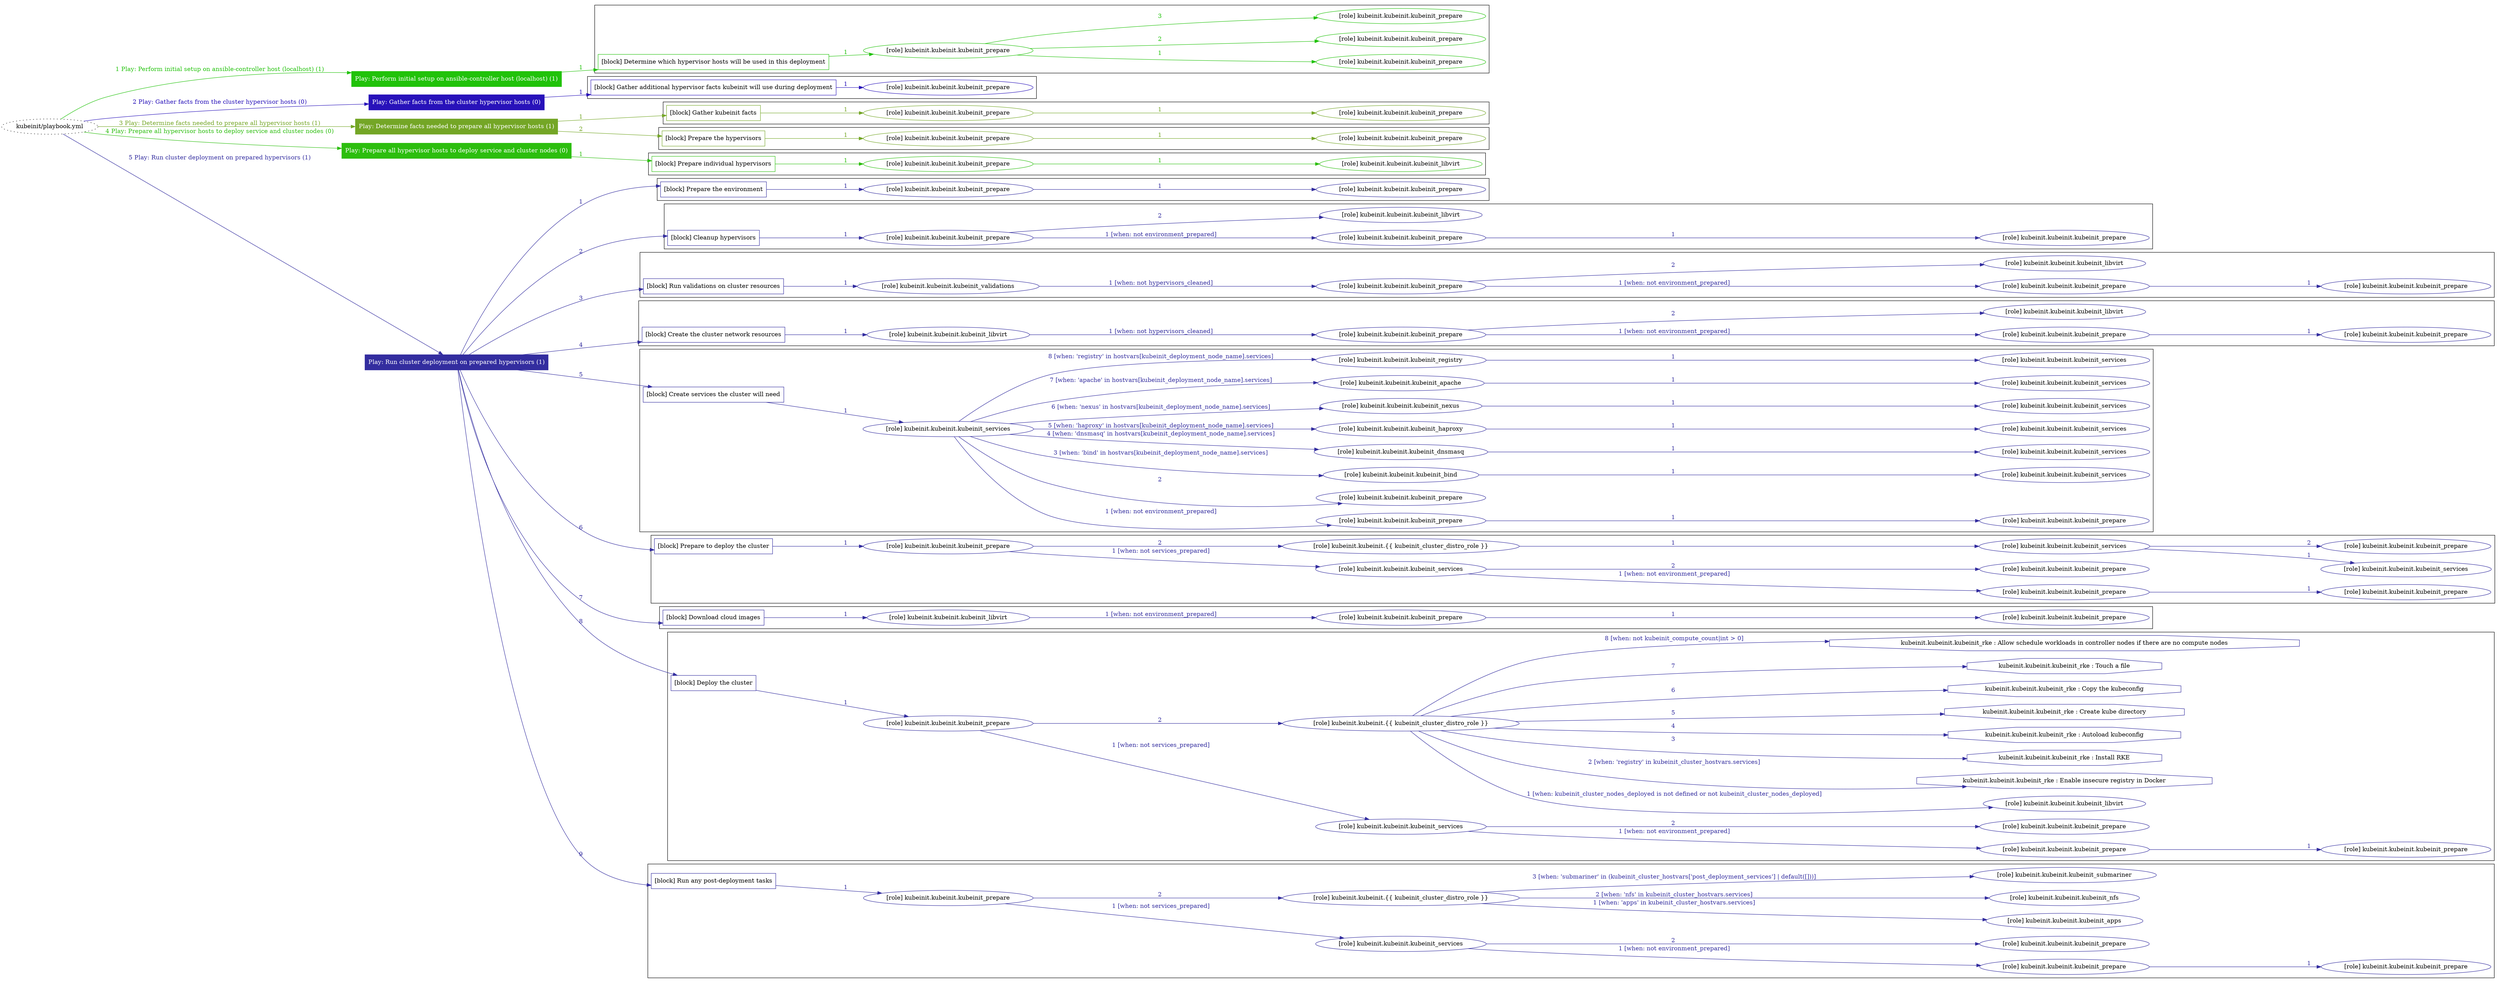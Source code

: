 digraph {
	graph [concentrate=true ordering=in rankdir=LR ratio=fill]
	edge [esep=5 sep=10]
	"kubeinit/playbook.yml" [URL="/home/runner/work/kubeinit/kubeinit/kubeinit/playbook.yml" id=playbook_d73a0e13 style=dotted]
	"kubeinit/playbook.yml" -> play_7dd629c2 [label="1 Play: Perform initial setup on ansible-controller host (localhost) (1)" color="#21c20a" fontcolor="#21c20a" id=edge_playbook_d73a0e13_play_7dd629c2 labeltooltip="1 Play: Perform initial setup on ansible-controller host (localhost) (1)" tooltip="1 Play: Perform initial setup on ansible-controller host (localhost) (1)"]
	subgraph "Play: Perform initial setup on ansible-controller host (localhost) (1)" {
		play_7dd629c2 [label="Play: Perform initial setup on ansible-controller host (localhost) (1)" URL="/home/runner/work/kubeinit/kubeinit/kubeinit/playbook.yml" color="#21c20a" fontcolor="#ffffff" id=play_7dd629c2 shape=box style=filled tooltip=localhost]
		play_7dd629c2 -> block_ee31a43f [label=1 color="#21c20a" fontcolor="#21c20a" id=edge_1_play_7dd629c2_block_ee31a43f labeltooltip=1 tooltip=1]
		subgraph cluster_block_ee31a43f {
			block_ee31a43f [label="[block] Determine which hypervisor hosts will be used in this deployment" URL="/home/runner/work/kubeinit/kubeinit/kubeinit/playbook.yml" color="#21c20a" id=block_ee31a43f labeltooltip="Determine which hypervisor hosts will be used in this deployment" shape=box tooltip="Determine which hypervisor hosts will be used in this deployment"]
			block_ee31a43f -> role_9ef55f1d [label="1 " color="#21c20a" fontcolor="#21c20a" id=edge_1_block_ee31a43f_role_9ef55f1d labeltooltip="1 " tooltip="1 "]
			subgraph "kubeinit.kubeinit.kubeinit_prepare" {
				role_9ef55f1d [label="[role] kubeinit.kubeinit.kubeinit_prepare" URL="/home/runner/work/kubeinit/kubeinit/kubeinit/playbook.yml" color="#21c20a" id=role_9ef55f1d tooltip="kubeinit.kubeinit.kubeinit_prepare"]
				role_9ef55f1d -> role_35e3a073 [label="1 " color="#21c20a" fontcolor="#21c20a" id=edge_1_role_9ef55f1d_role_35e3a073 labeltooltip="1 " tooltip="1 "]
				subgraph "kubeinit.kubeinit.kubeinit_prepare" {
					role_35e3a073 [label="[role] kubeinit.kubeinit.kubeinit_prepare" URL="/home/runner/.ansible/collections/ansible_collections/kubeinit/kubeinit/roles/kubeinit_prepare/tasks/build_hypervisors_group.yml" color="#21c20a" id=role_35e3a073 tooltip="kubeinit.kubeinit.kubeinit_prepare"]
				}
				role_9ef55f1d -> role_ed3195a9 [label="2 " color="#21c20a" fontcolor="#21c20a" id=edge_2_role_9ef55f1d_role_ed3195a9 labeltooltip="2 " tooltip="2 "]
				subgraph "kubeinit.kubeinit.kubeinit_prepare" {
					role_ed3195a9 [label="[role] kubeinit.kubeinit.kubeinit_prepare" URL="/home/runner/.ansible/collections/ansible_collections/kubeinit/kubeinit/roles/kubeinit_prepare/tasks/build_hypervisors_group.yml" color="#21c20a" id=role_ed3195a9 tooltip="kubeinit.kubeinit.kubeinit_prepare"]
				}
				role_9ef55f1d -> role_156cfca9 [label="3 " color="#21c20a" fontcolor="#21c20a" id=edge_3_role_9ef55f1d_role_156cfca9 labeltooltip="3 " tooltip="3 "]
				subgraph "kubeinit.kubeinit.kubeinit_prepare" {
					role_156cfca9 [label="[role] kubeinit.kubeinit.kubeinit_prepare" URL="/home/runner/.ansible/collections/ansible_collections/kubeinit/kubeinit/roles/kubeinit_prepare/tasks/build_hypervisors_group.yml" color="#21c20a" id=role_156cfca9 tooltip="kubeinit.kubeinit.kubeinit_prepare"]
				}
			}
		}
	}
	"kubeinit/playbook.yml" -> play_a94ed41e [label="2 Play: Gather facts from the cluster hypervisor hosts (0)" color="#2812ba" fontcolor="#2812ba" id=edge_playbook_d73a0e13_play_a94ed41e labeltooltip="2 Play: Gather facts from the cluster hypervisor hosts (0)" tooltip="2 Play: Gather facts from the cluster hypervisor hosts (0)"]
	subgraph "Play: Gather facts from the cluster hypervisor hosts (0)" {
		play_a94ed41e [label="Play: Gather facts from the cluster hypervisor hosts (0)" URL="/home/runner/work/kubeinit/kubeinit/kubeinit/playbook.yml" color="#2812ba" fontcolor="#ffffff" id=play_a94ed41e shape=box style=filled tooltip="Play: Gather facts from the cluster hypervisor hosts (0)"]
		play_a94ed41e -> block_e4f1a10e [label=1 color="#2812ba" fontcolor="#2812ba" id=edge_1_play_a94ed41e_block_e4f1a10e labeltooltip=1 tooltip=1]
		subgraph cluster_block_e4f1a10e {
			block_e4f1a10e [label="[block] Gather additional hypervisor facts kubeinit will use during deployment" URL="/home/runner/work/kubeinit/kubeinit/kubeinit/playbook.yml" color="#2812ba" id=block_e4f1a10e labeltooltip="Gather additional hypervisor facts kubeinit will use during deployment" shape=box tooltip="Gather additional hypervisor facts kubeinit will use during deployment"]
			block_e4f1a10e -> role_5b8d7121 [label="1 " color="#2812ba" fontcolor="#2812ba" id=edge_1_block_e4f1a10e_role_5b8d7121 labeltooltip="1 " tooltip="1 "]
			subgraph "kubeinit.kubeinit.kubeinit_prepare" {
				role_5b8d7121 [label="[role] kubeinit.kubeinit.kubeinit_prepare" URL="/home/runner/work/kubeinit/kubeinit/kubeinit/playbook.yml" color="#2812ba" id=role_5b8d7121 tooltip="kubeinit.kubeinit.kubeinit_prepare"]
			}
		}
	}
	"kubeinit/playbook.yml" -> play_9a31a6ca [label="3 Play: Determine facts needed to prepare all hypervisor hosts (1)" color="#74a626" fontcolor="#74a626" id=edge_playbook_d73a0e13_play_9a31a6ca labeltooltip="3 Play: Determine facts needed to prepare all hypervisor hosts (1)" tooltip="3 Play: Determine facts needed to prepare all hypervisor hosts (1)"]
	subgraph "Play: Determine facts needed to prepare all hypervisor hosts (1)" {
		play_9a31a6ca [label="Play: Determine facts needed to prepare all hypervisor hosts (1)" URL="/home/runner/work/kubeinit/kubeinit/kubeinit/playbook.yml" color="#74a626" fontcolor="#ffffff" id=play_9a31a6ca shape=box style=filled tooltip=localhost]
		play_9a31a6ca -> block_88c3f8aa [label=1 color="#74a626" fontcolor="#74a626" id=edge_1_play_9a31a6ca_block_88c3f8aa labeltooltip=1 tooltip=1]
		subgraph cluster_block_88c3f8aa {
			block_88c3f8aa [label="[block] Gather kubeinit facts" URL="/home/runner/work/kubeinit/kubeinit/kubeinit/playbook.yml" color="#74a626" id=block_88c3f8aa labeltooltip="Gather kubeinit facts" shape=box tooltip="Gather kubeinit facts"]
			block_88c3f8aa -> role_6035f5d9 [label="1 " color="#74a626" fontcolor="#74a626" id=edge_1_block_88c3f8aa_role_6035f5d9 labeltooltip="1 " tooltip="1 "]
			subgraph "kubeinit.kubeinit.kubeinit_prepare" {
				role_6035f5d9 [label="[role] kubeinit.kubeinit.kubeinit_prepare" URL="/home/runner/work/kubeinit/kubeinit/kubeinit/playbook.yml" color="#74a626" id=role_6035f5d9 tooltip="kubeinit.kubeinit.kubeinit_prepare"]
				role_6035f5d9 -> role_b6f4ed17 [label="1 " color="#74a626" fontcolor="#74a626" id=edge_1_role_6035f5d9_role_b6f4ed17 labeltooltip="1 " tooltip="1 "]
				subgraph "kubeinit.kubeinit.kubeinit_prepare" {
					role_b6f4ed17 [label="[role] kubeinit.kubeinit.kubeinit_prepare" URL="/home/runner/.ansible/collections/ansible_collections/kubeinit/kubeinit/roles/kubeinit_prepare/tasks/gather_kubeinit_facts.yml" color="#74a626" id=role_b6f4ed17 tooltip="kubeinit.kubeinit.kubeinit_prepare"]
				}
			}
		}
		play_9a31a6ca -> block_7a6127d7 [label=2 color="#74a626" fontcolor="#74a626" id=edge_2_play_9a31a6ca_block_7a6127d7 labeltooltip=2 tooltip=2]
		subgraph cluster_block_7a6127d7 {
			block_7a6127d7 [label="[block] Prepare the hypervisors" URL="/home/runner/work/kubeinit/kubeinit/kubeinit/playbook.yml" color="#74a626" id=block_7a6127d7 labeltooltip="Prepare the hypervisors" shape=box tooltip="Prepare the hypervisors"]
			block_7a6127d7 -> role_99263043 [label="1 " color="#74a626" fontcolor="#74a626" id=edge_1_block_7a6127d7_role_99263043 labeltooltip="1 " tooltip="1 "]
			subgraph "kubeinit.kubeinit.kubeinit_prepare" {
				role_99263043 [label="[role] kubeinit.kubeinit.kubeinit_prepare" URL="/home/runner/work/kubeinit/kubeinit/kubeinit/playbook.yml" color="#74a626" id=role_99263043 tooltip="kubeinit.kubeinit.kubeinit_prepare"]
				role_99263043 -> role_c05d0c08 [label="1 " color="#74a626" fontcolor="#74a626" id=edge_1_role_99263043_role_c05d0c08 labeltooltip="1 " tooltip="1 "]
				subgraph "kubeinit.kubeinit.kubeinit_prepare" {
					role_c05d0c08 [label="[role] kubeinit.kubeinit.kubeinit_prepare" URL="/home/runner/.ansible/collections/ansible_collections/kubeinit/kubeinit/roles/kubeinit_prepare/tasks/gather_kubeinit_facts.yml" color="#74a626" id=role_c05d0c08 tooltip="kubeinit.kubeinit.kubeinit_prepare"]
				}
			}
		}
	}
	"kubeinit/playbook.yml" -> play_8d303806 [label="4 Play: Prepare all hypervisor hosts to deploy service and cluster nodes (0)" color="#2cbe0e" fontcolor="#2cbe0e" id=edge_playbook_d73a0e13_play_8d303806 labeltooltip="4 Play: Prepare all hypervisor hosts to deploy service and cluster nodes (0)" tooltip="4 Play: Prepare all hypervisor hosts to deploy service and cluster nodes (0)"]
	subgraph "Play: Prepare all hypervisor hosts to deploy service and cluster nodes (0)" {
		play_8d303806 [label="Play: Prepare all hypervisor hosts to deploy service and cluster nodes (0)" URL="/home/runner/work/kubeinit/kubeinit/kubeinit/playbook.yml" color="#2cbe0e" fontcolor="#ffffff" id=play_8d303806 shape=box style=filled tooltip="Play: Prepare all hypervisor hosts to deploy service and cluster nodes (0)"]
		play_8d303806 -> block_189b54eb [label=1 color="#2cbe0e" fontcolor="#2cbe0e" id=edge_1_play_8d303806_block_189b54eb labeltooltip=1 tooltip=1]
		subgraph cluster_block_189b54eb {
			block_189b54eb [label="[block] Prepare individual hypervisors" URL="/home/runner/work/kubeinit/kubeinit/kubeinit/playbook.yml" color="#2cbe0e" id=block_189b54eb labeltooltip="Prepare individual hypervisors" shape=box tooltip="Prepare individual hypervisors"]
			block_189b54eb -> role_147c62f8 [label="1 " color="#2cbe0e" fontcolor="#2cbe0e" id=edge_1_block_189b54eb_role_147c62f8 labeltooltip="1 " tooltip="1 "]
			subgraph "kubeinit.kubeinit.kubeinit_prepare" {
				role_147c62f8 [label="[role] kubeinit.kubeinit.kubeinit_prepare" URL="/home/runner/work/kubeinit/kubeinit/kubeinit/playbook.yml" color="#2cbe0e" id=role_147c62f8 tooltip="kubeinit.kubeinit.kubeinit_prepare"]
				role_147c62f8 -> role_c2529914 [label="1 " color="#2cbe0e" fontcolor="#2cbe0e" id=edge_1_role_147c62f8_role_c2529914 labeltooltip="1 " tooltip="1 "]
				subgraph "kubeinit.kubeinit.kubeinit_libvirt" {
					role_c2529914 [label="[role] kubeinit.kubeinit.kubeinit_libvirt" URL="/home/runner/.ansible/collections/ansible_collections/kubeinit/kubeinit/roles/kubeinit_prepare/tasks/prepare_hypervisor.yml" color="#2cbe0e" id=role_c2529914 tooltip="kubeinit.kubeinit.kubeinit_libvirt"]
				}
			}
		}
	}
	"kubeinit/playbook.yml" -> play_1c8bfb37 [label="5 Play: Run cluster deployment on prepared hypervisors (1)" color="#332d9f" fontcolor="#332d9f" id=edge_playbook_d73a0e13_play_1c8bfb37 labeltooltip="5 Play: Run cluster deployment on prepared hypervisors (1)" tooltip="5 Play: Run cluster deployment on prepared hypervisors (1)"]
	subgraph "Play: Run cluster deployment on prepared hypervisors (1)" {
		play_1c8bfb37 [label="Play: Run cluster deployment on prepared hypervisors (1)" URL="/home/runner/work/kubeinit/kubeinit/kubeinit/playbook.yml" color="#332d9f" fontcolor="#ffffff" id=play_1c8bfb37 shape=box style=filled tooltip=localhost]
		play_1c8bfb37 -> block_3bf5fd97 [label=1 color="#332d9f" fontcolor="#332d9f" id=edge_1_play_1c8bfb37_block_3bf5fd97 labeltooltip=1 tooltip=1]
		subgraph cluster_block_3bf5fd97 {
			block_3bf5fd97 [label="[block] Prepare the environment" URL="/home/runner/work/kubeinit/kubeinit/kubeinit/playbook.yml" color="#332d9f" id=block_3bf5fd97 labeltooltip="Prepare the environment" shape=box tooltip="Prepare the environment"]
			block_3bf5fd97 -> role_d8c2776e [label="1 " color="#332d9f" fontcolor="#332d9f" id=edge_1_block_3bf5fd97_role_d8c2776e labeltooltip="1 " tooltip="1 "]
			subgraph "kubeinit.kubeinit.kubeinit_prepare" {
				role_d8c2776e [label="[role] kubeinit.kubeinit.kubeinit_prepare" URL="/home/runner/work/kubeinit/kubeinit/kubeinit/playbook.yml" color="#332d9f" id=role_d8c2776e tooltip="kubeinit.kubeinit.kubeinit_prepare"]
				role_d8c2776e -> role_f01772f4 [label="1 " color="#332d9f" fontcolor="#332d9f" id=edge_1_role_d8c2776e_role_f01772f4 labeltooltip="1 " tooltip="1 "]
				subgraph "kubeinit.kubeinit.kubeinit_prepare" {
					role_f01772f4 [label="[role] kubeinit.kubeinit.kubeinit_prepare" URL="/home/runner/.ansible/collections/ansible_collections/kubeinit/kubeinit/roles/kubeinit_prepare/tasks/gather_kubeinit_facts.yml" color="#332d9f" id=role_f01772f4 tooltip="kubeinit.kubeinit.kubeinit_prepare"]
				}
			}
		}
		play_1c8bfb37 -> block_e5ee87fa [label=2 color="#332d9f" fontcolor="#332d9f" id=edge_2_play_1c8bfb37_block_e5ee87fa labeltooltip=2 tooltip=2]
		subgraph cluster_block_e5ee87fa {
			block_e5ee87fa [label="[block] Cleanup hypervisors" URL="/home/runner/work/kubeinit/kubeinit/kubeinit/playbook.yml" color="#332d9f" id=block_e5ee87fa labeltooltip="Cleanup hypervisors" shape=box tooltip="Cleanup hypervisors"]
			block_e5ee87fa -> role_ef8624b5 [label="1 " color="#332d9f" fontcolor="#332d9f" id=edge_1_block_e5ee87fa_role_ef8624b5 labeltooltip="1 " tooltip="1 "]
			subgraph "kubeinit.kubeinit.kubeinit_prepare" {
				role_ef8624b5 [label="[role] kubeinit.kubeinit.kubeinit_prepare" URL="/home/runner/work/kubeinit/kubeinit/kubeinit/playbook.yml" color="#332d9f" id=role_ef8624b5 tooltip="kubeinit.kubeinit.kubeinit_prepare"]
				role_ef8624b5 -> role_b6d0b910 [label="1 [when: not environment_prepared]" color="#332d9f" fontcolor="#332d9f" id=edge_1_role_ef8624b5_role_b6d0b910 labeltooltip="1 [when: not environment_prepared]" tooltip="1 [when: not environment_prepared]"]
				subgraph "kubeinit.kubeinit.kubeinit_prepare" {
					role_b6d0b910 [label="[role] kubeinit.kubeinit.kubeinit_prepare" URL="/home/runner/.ansible/collections/ansible_collections/kubeinit/kubeinit/roles/kubeinit_prepare/tasks/cleanup_hypervisors.yml" color="#332d9f" id=role_b6d0b910 tooltip="kubeinit.kubeinit.kubeinit_prepare"]
					role_b6d0b910 -> role_a9d2f1d8 [label="1 " color="#332d9f" fontcolor="#332d9f" id=edge_1_role_b6d0b910_role_a9d2f1d8 labeltooltip="1 " tooltip="1 "]
					subgraph "kubeinit.kubeinit.kubeinit_prepare" {
						role_a9d2f1d8 [label="[role] kubeinit.kubeinit.kubeinit_prepare" URL="/home/runner/.ansible/collections/ansible_collections/kubeinit/kubeinit/roles/kubeinit_prepare/tasks/gather_kubeinit_facts.yml" color="#332d9f" id=role_a9d2f1d8 tooltip="kubeinit.kubeinit.kubeinit_prepare"]
					}
				}
				role_ef8624b5 -> role_a71c2f16 [label="2 " color="#332d9f" fontcolor="#332d9f" id=edge_2_role_ef8624b5_role_a71c2f16 labeltooltip="2 " tooltip="2 "]
				subgraph "kubeinit.kubeinit.kubeinit_libvirt" {
					role_a71c2f16 [label="[role] kubeinit.kubeinit.kubeinit_libvirt" URL="/home/runner/.ansible/collections/ansible_collections/kubeinit/kubeinit/roles/kubeinit_prepare/tasks/cleanup_hypervisors.yml" color="#332d9f" id=role_a71c2f16 tooltip="kubeinit.kubeinit.kubeinit_libvirt"]
				}
			}
		}
		play_1c8bfb37 -> block_19d8d5a2 [label=3 color="#332d9f" fontcolor="#332d9f" id=edge_3_play_1c8bfb37_block_19d8d5a2 labeltooltip=3 tooltip=3]
		subgraph cluster_block_19d8d5a2 {
			block_19d8d5a2 [label="[block] Run validations on cluster resources" URL="/home/runner/work/kubeinit/kubeinit/kubeinit/playbook.yml" color="#332d9f" id=block_19d8d5a2 labeltooltip="Run validations on cluster resources" shape=box tooltip="Run validations on cluster resources"]
			block_19d8d5a2 -> role_76731051 [label="1 " color="#332d9f" fontcolor="#332d9f" id=edge_1_block_19d8d5a2_role_76731051 labeltooltip="1 " tooltip="1 "]
			subgraph "kubeinit.kubeinit.kubeinit_validations" {
				role_76731051 [label="[role] kubeinit.kubeinit.kubeinit_validations" URL="/home/runner/work/kubeinit/kubeinit/kubeinit/playbook.yml" color="#332d9f" id=role_76731051 tooltip="kubeinit.kubeinit.kubeinit_validations"]
				role_76731051 -> role_43fcb2c6 [label="1 [when: not hypervisors_cleaned]" color="#332d9f" fontcolor="#332d9f" id=edge_1_role_76731051_role_43fcb2c6 labeltooltip="1 [when: not hypervisors_cleaned]" tooltip="1 [when: not hypervisors_cleaned]"]
				subgraph "kubeinit.kubeinit.kubeinit_prepare" {
					role_43fcb2c6 [label="[role] kubeinit.kubeinit.kubeinit_prepare" URL="/home/runner/.ansible/collections/ansible_collections/kubeinit/kubeinit/roles/kubeinit_validations/tasks/main.yml" color="#332d9f" id=role_43fcb2c6 tooltip="kubeinit.kubeinit.kubeinit_prepare"]
					role_43fcb2c6 -> role_127c966a [label="1 [when: not environment_prepared]" color="#332d9f" fontcolor="#332d9f" id=edge_1_role_43fcb2c6_role_127c966a labeltooltip="1 [when: not environment_prepared]" tooltip="1 [when: not environment_prepared]"]
					subgraph "kubeinit.kubeinit.kubeinit_prepare" {
						role_127c966a [label="[role] kubeinit.kubeinit.kubeinit_prepare" URL="/home/runner/.ansible/collections/ansible_collections/kubeinit/kubeinit/roles/kubeinit_prepare/tasks/cleanup_hypervisors.yml" color="#332d9f" id=role_127c966a tooltip="kubeinit.kubeinit.kubeinit_prepare"]
						role_127c966a -> role_32d1284a [label="1 " color="#332d9f" fontcolor="#332d9f" id=edge_1_role_127c966a_role_32d1284a labeltooltip="1 " tooltip="1 "]
						subgraph "kubeinit.kubeinit.kubeinit_prepare" {
							role_32d1284a [label="[role] kubeinit.kubeinit.kubeinit_prepare" URL="/home/runner/.ansible/collections/ansible_collections/kubeinit/kubeinit/roles/kubeinit_prepare/tasks/gather_kubeinit_facts.yml" color="#332d9f" id=role_32d1284a tooltip="kubeinit.kubeinit.kubeinit_prepare"]
						}
					}
					role_43fcb2c6 -> role_1f668141 [label="2 " color="#332d9f" fontcolor="#332d9f" id=edge_2_role_43fcb2c6_role_1f668141 labeltooltip="2 " tooltip="2 "]
					subgraph "kubeinit.kubeinit.kubeinit_libvirt" {
						role_1f668141 [label="[role] kubeinit.kubeinit.kubeinit_libvirt" URL="/home/runner/.ansible/collections/ansible_collections/kubeinit/kubeinit/roles/kubeinit_prepare/tasks/cleanup_hypervisors.yml" color="#332d9f" id=role_1f668141 tooltip="kubeinit.kubeinit.kubeinit_libvirt"]
					}
				}
			}
		}
		play_1c8bfb37 -> block_a0d2b86e [label=4 color="#332d9f" fontcolor="#332d9f" id=edge_4_play_1c8bfb37_block_a0d2b86e labeltooltip=4 tooltip=4]
		subgraph cluster_block_a0d2b86e {
			block_a0d2b86e [label="[block] Create the cluster network resources" URL="/home/runner/work/kubeinit/kubeinit/kubeinit/playbook.yml" color="#332d9f" id=block_a0d2b86e labeltooltip="Create the cluster network resources" shape=box tooltip="Create the cluster network resources"]
			block_a0d2b86e -> role_66d95523 [label="1 " color="#332d9f" fontcolor="#332d9f" id=edge_1_block_a0d2b86e_role_66d95523 labeltooltip="1 " tooltip="1 "]
			subgraph "kubeinit.kubeinit.kubeinit_libvirt" {
				role_66d95523 [label="[role] kubeinit.kubeinit.kubeinit_libvirt" URL="/home/runner/work/kubeinit/kubeinit/kubeinit/playbook.yml" color="#332d9f" id=role_66d95523 tooltip="kubeinit.kubeinit.kubeinit_libvirt"]
				role_66d95523 -> role_bef782d2 [label="1 [when: not hypervisors_cleaned]" color="#332d9f" fontcolor="#332d9f" id=edge_1_role_66d95523_role_bef782d2 labeltooltip="1 [when: not hypervisors_cleaned]" tooltip="1 [when: not hypervisors_cleaned]"]
				subgraph "kubeinit.kubeinit.kubeinit_prepare" {
					role_bef782d2 [label="[role] kubeinit.kubeinit.kubeinit_prepare" URL="/home/runner/.ansible/collections/ansible_collections/kubeinit/kubeinit/roles/kubeinit_libvirt/tasks/create_network.yml" color="#332d9f" id=role_bef782d2 tooltip="kubeinit.kubeinit.kubeinit_prepare"]
					role_bef782d2 -> role_ec190013 [label="1 [when: not environment_prepared]" color="#332d9f" fontcolor="#332d9f" id=edge_1_role_bef782d2_role_ec190013 labeltooltip="1 [when: not environment_prepared]" tooltip="1 [when: not environment_prepared]"]
					subgraph "kubeinit.kubeinit.kubeinit_prepare" {
						role_ec190013 [label="[role] kubeinit.kubeinit.kubeinit_prepare" URL="/home/runner/.ansible/collections/ansible_collections/kubeinit/kubeinit/roles/kubeinit_prepare/tasks/cleanup_hypervisors.yml" color="#332d9f" id=role_ec190013 tooltip="kubeinit.kubeinit.kubeinit_prepare"]
						role_ec190013 -> role_9b033a3f [label="1 " color="#332d9f" fontcolor="#332d9f" id=edge_1_role_ec190013_role_9b033a3f labeltooltip="1 " tooltip="1 "]
						subgraph "kubeinit.kubeinit.kubeinit_prepare" {
							role_9b033a3f [label="[role] kubeinit.kubeinit.kubeinit_prepare" URL="/home/runner/.ansible/collections/ansible_collections/kubeinit/kubeinit/roles/kubeinit_prepare/tasks/gather_kubeinit_facts.yml" color="#332d9f" id=role_9b033a3f tooltip="kubeinit.kubeinit.kubeinit_prepare"]
						}
					}
					role_bef782d2 -> role_4a34d2de [label="2 " color="#332d9f" fontcolor="#332d9f" id=edge_2_role_bef782d2_role_4a34d2de labeltooltip="2 " tooltip="2 "]
					subgraph "kubeinit.kubeinit.kubeinit_libvirt" {
						role_4a34d2de [label="[role] kubeinit.kubeinit.kubeinit_libvirt" URL="/home/runner/.ansible/collections/ansible_collections/kubeinit/kubeinit/roles/kubeinit_prepare/tasks/cleanup_hypervisors.yml" color="#332d9f" id=role_4a34d2de tooltip="kubeinit.kubeinit.kubeinit_libvirt"]
					}
				}
			}
		}
		play_1c8bfb37 -> block_9889777c [label=5 color="#332d9f" fontcolor="#332d9f" id=edge_5_play_1c8bfb37_block_9889777c labeltooltip=5 tooltip=5]
		subgraph cluster_block_9889777c {
			block_9889777c [label="[block] Create services the cluster will need" URL="/home/runner/work/kubeinit/kubeinit/kubeinit/playbook.yml" color="#332d9f" id=block_9889777c labeltooltip="Create services the cluster will need" shape=box tooltip="Create services the cluster will need"]
			block_9889777c -> role_c45a2b74 [label="1 " color="#332d9f" fontcolor="#332d9f" id=edge_1_block_9889777c_role_c45a2b74 labeltooltip="1 " tooltip="1 "]
			subgraph "kubeinit.kubeinit.kubeinit_services" {
				role_c45a2b74 [label="[role] kubeinit.kubeinit.kubeinit_services" URL="/home/runner/work/kubeinit/kubeinit/kubeinit/playbook.yml" color="#332d9f" id=role_c45a2b74 tooltip="kubeinit.kubeinit.kubeinit_services"]
				role_c45a2b74 -> role_27c5f5fd [label="1 [when: not environment_prepared]" color="#332d9f" fontcolor="#332d9f" id=edge_1_role_c45a2b74_role_27c5f5fd labeltooltip="1 [when: not environment_prepared]" tooltip="1 [when: not environment_prepared]"]
				subgraph "kubeinit.kubeinit.kubeinit_prepare" {
					role_27c5f5fd [label="[role] kubeinit.kubeinit.kubeinit_prepare" URL="/home/runner/.ansible/collections/ansible_collections/kubeinit/kubeinit/roles/kubeinit_services/tasks/main.yml" color="#332d9f" id=role_27c5f5fd tooltip="kubeinit.kubeinit.kubeinit_prepare"]
					role_27c5f5fd -> role_dd7cd42d [label="1 " color="#332d9f" fontcolor="#332d9f" id=edge_1_role_27c5f5fd_role_dd7cd42d labeltooltip="1 " tooltip="1 "]
					subgraph "kubeinit.kubeinit.kubeinit_prepare" {
						role_dd7cd42d [label="[role] kubeinit.kubeinit.kubeinit_prepare" URL="/home/runner/.ansible/collections/ansible_collections/kubeinit/kubeinit/roles/kubeinit_prepare/tasks/gather_kubeinit_facts.yml" color="#332d9f" id=role_dd7cd42d tooltip="kubeinit.kubeinit.kubeinit_prepare"]
					}
				}
				role_c45a2b74 -> role_5643f053 [label="2 " color="#332d9f" fontcolor="#332d9f" id=edge_2_role_c45a2b74_role_5643f053 labeltooltip="2 " tooltip="2 "]
				subgraph "kubeinit.kubeinit.kubeinit_prepare" {
					role_5643f053 [label="[role] kubeinit.kubeinit.kubeinit_prepare" URL="/home/runner/.ansible/collections/ansible_collections/kubeinit/kubeinit/roles/kubeinit_services/tasks/00_create_service_pod.yml" color="#332d9f" id=role_5643f053 tooltip="kubeinit.kubeinit.kubeinit_prepare"]
				}
				role_c45a2b74 -> role_4bc24b38 [label="3 [when: 'bind' in hostvars[kubeinit_deployment_node_name].services]" color="#332d9f" fontcolor="#332d9f" id=edge_3_role_c45a2b74_role_4bc24b38 labeltooltip="3 [when: 'bind' in hostvars[kubeinit_deployment_node_name].services]" tooltip="3 [when: 'bind' in hostvars[kubeinit_deployment_node_name].services]"]
				subgraph "kubeinit.kubeinit.kubeinit_bind" {
					role_4bc24b38 [label="[role] kubeinit.kubeinit.kubeinit_bind" URL="/home/runner/.ansible/collections/ansible_collections/kubeinit/kubeinit/roles/kubeinit_services/tasks/start_services_containers.yml" color="#332d9f" id=role_4bc24b38 tooltip="kubeinit.kubeinit.kubeinit_bind"]
					role_4bc24b38 -> role_0a898ce9 [label="1 " color="#332d9f" fontcolor="#332d9f" id=edge_1_role_4bc24b38_role_0a898ce9 labeltooltip="1 " tooltip="1 "]
					subgraph "kubeinit.kubeinit.kubeinit_services" {
						role_0a898ce9 [label="[role] kubeinit.kubeinit.kubeinit_services" URL="/home/runner/.ansible/collections/ansible_collections/kubeinit/kubeinit/roles/kubeinit_bind/tasks/main.yml" color="#332d9f" id=role_0a898ce9 tooltip="kubeinit.kubeinit.kubeinit_services"]
					}
				}
				role_c45a2b74 -> role_e4525c5a [label="4 [when: 'dnsmasq' in hostvars[kubeinit_deployment_node_name].services]" color="#332d9f" fontcolor="#332d9f" id=edge_4_role_c45a2b74_role_e4525c5a labeltooltip="4 [when: 'dnsmasq' in hostvars[kubeinit_deployment_node_name].services]" tooltip="4 [when: 'dnsmasq' in hostvars[kubeinit_deployment_node_name].services]"]
				subgraph "kubeinit.kubeinit.kubeinit_dnsmasq" {
					role_e4525c5a [label="[role] kubeinit.kubeinit.kubeinit_dnsmasq" URL="/home/runner/.ansible/collections/ansible_collections/kubeinit/kubeinit/roles/kubeinit_services/tasks/start_services_containers.yml" color="#332d9f" id=role_e4525c5a tooltip="kubeinit.kubeinit.kubeinit_dnsmasq"]
					role_e4525c5a -> role_98ef62a0 [label="1 " color="#332d9f" fontcolor="#332d9f" id=edge_1_role_e4525c5a_role_98ef62a0 labeltooltip="1 " tooltip="1 "]
					subgraph "kubeinit.kubeinit.kubeinit_services" {
						role_98ef62a0 [label="[role] kubeinit.kubeinit.kubeinit_services" URL="/home/runner/.ansible/collections/ansible_collections/kubeinit/kubeinit/roles/kubeinit_dnsmasq/tasks/main.yml" color="#332d9f" id=role_98ef62a0 tooltip="kubeinit.kubeinit.kubeinit_services"]
					}
				}
				role_c45a2b74 -> role_e7b07b8d [label="5 [when: 'haproxy' in hostvars[kubeinit_deployment_node_name].services]" color="#332d9f" fontcolor="#332d9f" id=edge_5_role_c45a2b74_role_e7b07b8d labeltooltip="5 [when: 'haproxy' in hostvars[kubeinit_deployment_node_name].services]" tooltip="5 [when: 'haproxy' in hostvars[kubeinit_deployment_node_name].services]"]
				subgraph "kubeinit.kubeinit.kubeinit_haproxy" {
					role_e7b07b8d [label="[role] kubeinit.kubeinit.kubeinit_haproxy" URL="/home/runner/.ansible/collections/ansible_collections/kubeinit/kubeinit/roles/kubeinit_services/tasks/start_services_containers.yml" color="#332d9f" id=role_e7b07b8d tooltip="kubeinit.kubeinit.kubeinit_haproxy"]
					role_e7b07b8d -> role_dbe1e234 [label="1 " color="#332d9f" fontcolor="#332d9f" id=edge_1_role_e7b07b8d_role_dbe1e234 labeltooltip="1 " tooltip="1 "]
					subgraph "kubeinit.kubeinit.kubeinit_services" {
						role_dbe1e234 [label="[role] kubeinit.kubeinit.kubeinit_services" URL="/home/runner/.ansible/collections/ansible_collections/kubeinit/kubeinit/roles/kubeinit_haproxy/tasks/main.yml" color="#332d9f" id=role_dbe1e234 tooltip="kubeinit.kubeinit.kubeinit_services"]
					}
				}
				role_c45a2b74 -> role_728e771f [label="6 [when: 'nexus' in hostvars[kubeinit_deployment_node_name].services]" color="#332d9f" fontcolor="#332d9f" id=edge_6_role_c45a2b74_role_728e771f labeltooltip="6 [when: 'nexus' in hostvars[kubeinit_deployment_node_name].services]" tooltip="6 [when: 'nexus' in hostvars[kubeinit_deployment_node_name].services]"]
				subgraph "kubeinit.kubeinit.kubeinit_nexus" {
					role_728e771f [label="[role] kubeinit.kubeinit.kubeinit_nexus" URL="/home/runner/.ansible/collections/ansible_collections/kubeinit/kubeinit/roles/kubeinit_services/tasks/start_services_containers.yml" color="#332d9f" id=role_728e771f tooltip="kubeinit.kubeinit.kubeinit_nexus"]
					role_728e771f -> role_af4c7b83 [label="1 " color="#332d9f" fontcolor="#332d9f" id=edge_1_role_728e771f_role_af4c7b83 labeltooltip="1 " tooltip="1 "]
					subgraph "kubeinit.kubeinit.kubeinit_services" {
						role_af4c7b83 [label="[role] kubeinit.kubeinit.kubeinit_services" URL="/home/runner/.ansible/collections/ansible_collections/kubeinit/kubeinit/roles/kubeinit_nexus/tasks/main.yml" color="#332d9f" id=role_af4c7b83 tooltip="kubeinit.kubeinit.kubeinit_services"]
					}
				}
				role_c45a2b74 -> role_4f3b68cc [label="7 [when: 'apache' in hostvars[kubeinit_deployment_node_name].services]" color="#332d9f" fontcolor="#332d9f" id=edge_7_role_c45a2b74_role_4f3b68cc labeltooltip="7 [when: 'apache' in hostvars[kubeinit_deployment_node_name].services]" tooltip="7 [when: 'apache' in hostvars[kubeinit_deployment_node_name].services]"]
				subgraph "kubeinit.kubeinit.kubeinit_apache" {
					role_4f3b68cc [label="[role] kubeinit.kubeinit.kubeinit_apache" URL="/home/runner/.ansible/collections/ansible_collections/kubeinit/kubeinit/roles/kubeinit_services/tasks/start_services_containers.yml" color="#332d9f" id=role_4f3b68cc tooltip="kubeinit.kubeinit.kubeinit_apache"]
					role_4f3b68cc -> role_4b1fb8ea [label="1 " color="#332d9f" fontcolor="#332d9f" id=edge_1_role_4f3b68cc_role_4b1fb8ea labeltooltip="1 " tooltip="1 "]
					subgraph "kubeinit.kubeinit.kubeinit_services" {
						role_4b1fb8ea [label="[role] kubeinit.kubeinit.kubeinit_services" URL="/home/runner/.ansible/collections/ansible_collections/kubeinit/kubeinit/roles/kubeinit_apache/tasks/main.yml" color="#332d9f" id=role_4b1fb8ea tooltip="kubeinit.kubeinit.kubeinit_services"]
					}
				}
				role_c45a2b74 -> role_ee30a08c [label="8 [when: 'registry' in hostvars[kubeinit_deployment_node_name].services]" color="#332d9f" fontcolor="#332d9f" id=edge_8_role_c45a2b74_role_ee30a08c labeltooltip="8 [when: 'registry' in hostvars[kubeinit_deployment_node_name].services]" tooltip="8 [when: 'registry' in hostvars[kubeinit_deployment_node_name].services]"]
				subgraph "kubeinit.kubeinit.kubeinit_registry" {
					role_ee30a08c [label="[role] kubeinit.kubeinit.kubeinit_registry" URL="/home/runner/.ansible/collections/ansible_collections/kubeinit/kubeinit/roles/kubeinit_services/tasks/start_services_containers.yml" color="#332d9f" id=role_ee30a08c tooltip="kubeinit.kubeinit.kubeinit_registry"]
					role_ee30a08c -> role_4ab20376 [label="1 " color="#332d9f" fontcolor="#332d9f" id=edge_1_role_ee30a08c_role_4ab20376 labeltooltip="1 " tooltip="1 "]
					subgraph "kubeinit.kubeinit.kubeinit_services" {
						role_4ab20376 [label="[role] kubeinit.kubeinit.kubeinit_services" URL="/home/runner/.ansible/collections/ansible_collections/kubeinit/kubeinit/roles/kubeinit_registry/tasks/main.yml" color="#332d9f" id=role_4ab20376 tooltip="kubeinit.kubeinit.kubeinit_services"]
					}
				}
			}
		}
		play_1c8bfb37 -> block_c9b63b73 [label=6 color="#332d9f" fontcolor="#332d9f" id=edge_6_play_1c8bfb37_block_c9b63b73 labeltooltip=6 tooltip=6]
		subgraph cluster_block_c9b63b73 {
			block_c9b63b73 [label="[block] Prepare to deploy the cluster" URL="/home/runner/work/kubeinit/kubeinit/kubeinit/playbook.yml" color="#332d9f" id=block_c9b63b73 labeltooltip="Prepare to deploy the cluster" shape=box tooltip="Prepare to deploy the cluster"]
			block_c9b63b73 -> role_82879a23 [label="1 " color="#332d9f" fontcolor="#332d9f" id=edge_1_block_c9b63b73_role_82879a23 labeltooltip="1 " tooltip="1 "]
			subgraph "kubeinit.kubeinit.kubeinit_prepare" {
				role_82879a23 [label="[role] kubeinit.kubeinit.kubeinit_prepare" URL="/home/runner/work/kubeinit/kubeinit/kubeinit/playbook.yml" color="#332d9f" id=role_82879a23 tooltip="kubeinit.kubeinit.kubeinit_prepare"]
				role_82879a23 -> role_a14217dd [label="1 [when: not services_prepared]" color="#332d9f" fontcolor="#332d9f" id=edge_1_role_82879a23_role_a14217dd labeltooltip="1 [when: not services_prepared]" tooltip="1 [when: not services_prepared]"]
				subgraph "kubeinit.kubeinit.kubeinit_services" {
					role_a14217dd [label="[role] kubeinit.kubeinit.kubeinit_services" URL="/home/runner/.ansible/collections/ansible_collections/kubeinit/kubeinit/roles/kubeinit_prepare/tasks/prepare_cluster.yml" color="#332d9f" id=role_a14217dd tooltip="kubeinit.kubeinit.kubeinit_services"]
					role_a14217dd -> role_d73209a7 [label="1 [when: not environment_prepared]" color="#332d9f" fontcolor="#332d9f" id=edge_1_role_a14217dd_role_d73209a7 labeltooltip="1 [when: not environment_prepared]" tooltip="1 [when: not environment_prepared]"]
					subgraph "kubeinit.kubeinit.kubeinit_prepare" {
						role_d73209a7 [label="[role] kubeinit.kubeinit.kubeinit_prepare" URL="/home/runner/.ansible/collections/ansible_collections/kubeinit/kubeinit/roles/kubeinit_services/tasks/prepare_services.yml" color="#332d9f" id=role_d73209a7 tooltip="kubeinit.kubeinit.kubeinit_prepare"]
						role_d73209a7 -> role_8c278ff5 [label="1 " color="#332d9f" fontcolor="#332d9f" id=edge_1_role_d73209a7_role_8c278ff5 labeltooltip="1 " tooltip="1 "]
						subgraph "kubeinit.kubeinit.kubeinit_prepare" {
							role_8c278ff5 [label="[role] kubeinit.kubeinit.kubeinit_prepare" URL="/home/runner/.ansible/collections/ansible_collections/kubeinit/kubeinit/roles/kubeinit_prepare/tasks/gather_kubeinit_facts.yml" color="#332d9f" id=role_8c278ff5 tooltip="kubeinit.kubeinit.kubeinit_prepare"]
						}
					}
					role_a14217dd -> role_f2979ad5 [label="2 " color="#332d9f" fontcolor="#332d9f" id=edge_2_role_a14217dd_role_f2979ad5 labeltooltip="2 " tooltip="2 "]
					subgraph "kubeinit.kubeinit.kubeinit_prepare" {
						role_f2979ad5 [label="[role] kubeinit.kubeinit.kubeinit_prepare" URL="/home/runner/.ansible/collections/ansible_collections/kubeinit/kubeinit/roles/kubeinit_services/tasks/prepare_services.yml" color="#332d9f" id=role_f2979ad5 tooltip="kubeinit.kubeinit.kubeinit_prepare"]
					}
				}
				role_82879a23 -> role_daad536c [label="2 " color="#332d9f" fontcolor="#332d9f" id=edge_2_role_82879a23_role_daad536c labeltooltip="2 " tooltip="2 "]
				subgraph "kubeinit.kubeinit.{{ kubeinit_cluster_distro_role }}" {
					role_daad536c [label="[role] kubeinit.kubeinit.{{ kubeinit_cluster_distro_role }}" URL="/home/runner/.ansible/collections/ansible_collections/kubeinit/kubeinit/roles/kubeinit_prepare/tasks/prepare_cluster.yml" color="#332d9f" id=role_daad536c tooltip="kubeinit.kubeinit.{{ kubeinit_cluster_distro_role }}"]
					role_daad536c -> role_42446f9d [label="1 " color="#332d9f" fontcolor="#332d9f" id=edge_1_role_daad536c_role_42446f9d labeltooltip="1 " tooltip="1 "]
					subgraph "kubeinit.kubeinit.kubeinit_services" {
						role_42446f9d [label="[role] kubeinit.kubeinit.kubeinit_services" URL="/home/runner/.ansible/collections/ansible_collections/kubeinit/kubeinit/roles/kubeinit_rke/tasks/prepare_cluster.yml" color="#332d9f" id=role_42446f9d tooltip="kubeinit.kubeinit.kubeinit_services"]
						role_42446f9d -> role_20b9eb46 [label="1 " color="#332d9f" fontcolor="#332d9f" id=edge_1_role_42446f9d_role_20b9eb46 labeltooltip="1 " tooltip="1 "]
						subgraph "kubeinit.kubeinit.kubeinit_services" {
							role_20b9eb46 [label="[role] kubeinit.kubeinit.kubeinit_services" URL="/home/runner/.ansible/collections/ansible_collections/kubeinit/kubeinit/roles/kubeinit_services/tasks/create_provision_container.yml" color="#332d9f" id=role_20b9eb46 tooltip="kubeinit.kubeinit.kubeinit_services"]
						}
						role_42446f9d -> role_175c7c97 [label="2 " color="#332d9f" fontcolor="#332d9f" id=edge_2_role_42446f9d_role_175c7c97 labeltooltip="2 " tooltip="2 "]
						subgraph "kubeinit.kubeinit.kubeinit_prepare" {
							role_175c7c97 [label="[role] kubeinit.kubeinit.kubeinit_prepare" URL="/home/runner/.ansible/collections/ansible_collections/kubeinit/kubeinit/roles/kubeinit_services/tasks/create_provision_container.yml" color="#332d9f" id=role_175c7c97 tooltip="kubeinit.kubeinit.kubeinit_prepare"]
						}
					}
				}
			}
		}
		play_1c8bfb37 -> block_7dc5eeed [label=7 color="#332d9f" fontcolor="#332d9f" id=edge_7_play_1c8bfb37_block_7dc5eeed labeltooltip=7 tooltip=7]
		subgraph cluster_block_7dc5eeed {
			block_7dc5eeed [label="[block] Download cloud images" URL="/home/runner/work/kubeinit/kubeinit/kubeinit/playbook.yml" color="#332d9f" id=block_7dc5eeed labeltooltip="Download cloud images" shape=box tooltip="Download cloud images"]
			block_7dc5eeed -> role_600161fc [label="1 " color="#332d9f" fontcolor="#332d9f" id=edge_1_block_7dc5eeed_role_600161fc labeltooltip="1 " tooltip="1 "]
			subgraph "kubeinit.kubeinit.kubeinit_libvirt" {
				role_600161fc [label="[role] kubeinit.kubeinit.kubeinit_libvirt" URL="/home/runner/work/kubeinit/kubeinit/kubeinit/playbook.yml" color="#332d9f" id=role_600161fc tooltip="kubeinit.kubeinit.kubeinit_libvirt"]
				role_600161fc -> role_9fe8e41c [label="1 [when: not environment_prepared]" color="#332d9f" fontcolor="#332d9f" id=edge_1_role_600161fc_role_9fe8e41c labeltooltip="1 [when: not environment_prepared]" tooltip="1 [when: not environment_prepared]"]
				subgraph "kubeinit.kubeinit.kubeinit_prepare" {
					role_9fe8e41c [label="[role] kubeinit.kubeinit.kubeinit_prepare" URL="/home/runner/.ansible/collections/ansible_collections/kubeinit/kubeinit/roles/kubeinit_libvirt/tasks/download_cloud_images.yml" color="#332d9f" id=role_9fe8e41c tooltip="kubeinit.kubeinit.kubeinit_prepare"]
					role_9fe8e41c -> role_a65ad85d [label="1 " color="#332d9f" fontcolor="#332d9f" id=edge_1_role_9fe8e41c_role_a65ad85d labeltooltip="1 " tooltip="1 "]
					subgraph "kubeinit.kubeinit.kubeinit_prepare" {
						role_a65ad85d [label="[role] kubeinit.kubeinit.kubeinit_prepare" URL="/home/runner/.ansible/collections/ansible_collections/kubeinit/kubeinit/roles/kubeinit_prepare/tasks/gather_kubeinit_facts.yml" color="#332d9f" id=role_a65ad85d tooltip="kubeinit.kubeinit.kubeinit_prepare"]
					}
				}
			}
		}
		play_1c8bfb37 -> block_4dde68d1 [label=8 color="#332d9f" fontcolor="#332d9f" id=edge_8_play_1c8bfb37_block_4dde68d1 labeltooltip=8 tooltip=8]
		subgraph cluster_block_4dde68d1 {
			block_4dde68d1 [label="[block] Deploy the cluster" URL="/home/runner/work/kubeinit/kubeinit/kubeinit/playbook.yml" color="#332d9f" id=block_4dde68d1 labeltooltip="Deploy the cluster" shape=box tooltip="Deploy the cluster"]
			block_4dde68d1 -> role_72fd18ae [label="1 " color="#332d9f" fontcolor="#332d9f" id=edge_1_block_4dde68d1_role_72fd18ae labeltooltip="1 " tooltip="1 "]
			subgraph "kubeinit.kubeinit.kubeinit_prepare" {
				role_72fd18ae [label="[role] kubeinit.kubeinit.kubeinit_prepare" URL="/home/runner/work/kubeinit/kubeinit/kubeinit/playbook.yml" color="#332d9f" id=role_72fd18ae tooltip="kubeinit.kubeinit.kubeinit_prepare"]
				role_72fd18ae -> role_b937da92 [label="1 [when: not services_prepared]" color="#332d9f" fontcolor="#332d9f" id=edge_1_role_72fd18ae_role_b937da92 labeltooltip="1 [when: not services_prepared]" tooltip="1 [when: not services_prepared]"]
				subgraph "kubeinit.kubeinit.kubeinit_services" {
					role_b937da92 [label="[role] kubeinit.kubeinit.kubeinit_services" URL="/home/runner/.ansible/collections/ansible_collections/kubeinit/kubeinit/roles/kubeinit_prepare/tasks/deploy_cluster.yml" color="#332d9f" id=role_b937da92 tooltip="kubeinit.kubeinit.kubeinit_services"]
					role_b937da92 -> role_573f0154 [label="1 [when: not environment_prepared]" color="#332d9f" fontcolor="#332d9f" id=edge_1_role_b937da92_role_573f0154 labeltooltip="1 [when: not environment_prepared]" tooltip="1 [when: not environment_prepared]"]
					subgraph "kubeinit.kubeinit.kubeinit_prepare" {
						role_573f0154 [label="[role] kubeinit.kubeinit.kubeinit_prepare" URL="/home/runner/.ansible/collections/ansible_collections/kubeinit/kubeinit/roles/kubeinit_services/tasks/prepare_services.yml" color="#332d9f" id=role_573f0154 tooltip="kubeinit.kubeinit.kubeinit_prepare"]
						role_573f0154 -> role_c969eb50 [label="1 " color="#332d9f" fontcolor="#332d9f" id=edge_1_role_573f0154_role_c969eb50 labeltooltip="1 " tooltip="1 "]
						subgraph "kubeinit.kubeinit.kubeinit_prepare" {
							role_c969eb50 [label="[role] kubeinit.kubeinit.kubeinit_prepare" URL="/home/runner/.ansible/collections/ansible_collections/kubeinit/kubeinit/roles/kubeinit_prepare/tasks/gather_kubeinit_facts.yml" color="#332d9f" id=role_c969eb50 tooltip="kubeinit.kubeinit.kubeinit_prepare"]
						}
					}
					role_b937da92 -> role_fc6acefb [label="2 " color="#332d9f" fontcolor="#332d9f" id=edge_2_role_b937da92_role_fc6acefb labeltooltip="2 " tooltip="2 "]
					subgraph "kubeinit.kubeinit.kubeinit_prepare" {
						role_fc6acefb [label="[role] kubeinit.kubeinit.kubeinit_prepare" URL="/home/runner/.ansible/collections/ansible_collections/kubeinit/kubeinit/roles/kubeinit_services/tasks/prepare_services.yml" color="#332d9f" id=role_fc6acefb tooltip="kubeinit.kubeinit.kubeinit_prepare"]
					}
				}
				role_72fd18ae -> role_8babbac6 [label="2 " color="#332d9f" fontcolor="#332d9f" id=edge_2_role_72fd18ae_role_8babbac6 labeltooltip="2 " tooltip="2 "]
				subgraph "kubeinit.kubeinit.{{ kubeinit_cluster_distro_role }}" {
					role_8babbac6 [label="[role] kubeinit.kubeinit.{{ kubeinit_cluster_distro_role }}" URL="/home/runner/.ansible/collections/ansible_collections/kubeinit/kubeinit/roles/kubeinit_prepare/tasks/deploy_cluster.yml" color="#332d9f" id=role_8babbac6 tooltip="kubeinit.kubeinit.{{ kubeinit_cluster_distro_role }}"]
					role_8babbac6 -> role_1d335a0a [label="1 [when: kubeinit_cluster_nodes_deployed is not defined or not kubeinit_cluster_nodes_deployed]" color="#332d9f" fontcolor="#332d9f" id=edge_1_role_8babbac6_role_1d335a0a labeltooltip="1 [when: kubeinit_cluster_nodes_deployed is not defined or not kubeinit_cluster_nodes_deployed]" tooltip="1 [when: kubeinit_cluster_nodes_deployed is not defined or not kubeinit_cluster_nodes_deployed]"]
					subgraph "kubeinit.kubeinit.kubeinit_libvirt" {
						role_1d335a0a [label="[role] kubeinit.kubeinit.kubeinit_libvirt" URL="/home/runner/.ansible/collections/ansible_collections/kubeinit/kubeinit/roles/kubeinit_rke/tasks/main.yml" color="#332d9f" id=role_1d335a0a tooltip="kubeinit.kubeinit.kubeinit_libvirt"]
					}
					task_b94051ef [label="kubeinit.kubeinit.kubeinit_rke : Enable insecure registry in Docker" URL="/home/runner/.ansible/collections/ansible_collections/kubeinit/kubeinit/roles/kubeinit_rke/tasks/main.yml" color="#332d9f" id=task_b94051ef shape=octagon tooltip="kubeinit.kubeinit.kubeinit_rke : Enable insecure registry in Docker"]
					role_8babbac6 -> task_b94051ef [label="2 [when: 'registry' in kubeinit_cluster_hostvars.services]" color="#332d9f" fontcolor="#332d9f" id=edge_2_role_8babbac6_task_b94051ef labeltooltip="2 [when: 'registry' in kubeinit_cluster_hostvars.services]" tooltip="2 [when: 'registry' in kubeinit_cluster_hostvars.services]"]
					task_3cf27511 [label="kubeinit.kubeinit.kubeinit_rke : Install RKE" URL="/home/runner/.ansible/collections/ansible_collections/kubeinit/kubeinit/roles/kubeinit_rke/tasks/main.yml" color="#332d9f" id=task_3cf27511 shape=octagon tooltip="kubeinit.kubeinit.kubeinit_rke : Install RKE"]
					role_8babbac6 -> task_3cf27511 [label="3 " color="#332d9f" fontcolor="#332d9f" id=edge_3_role_8babbac6_task_3cf27511 labeltooltip="3 " tooltip="3 "]
					task_1f2af0d8 [label="kubeinit.kubeinit.kubeinit_rke : Autoload kubeconfig" URL="/home/runner/.ansible/collections/ansible_collections/kubeinit/kubeinit/roles/kubeinit_rke/tasks/main.yml" color="#332d9f" id=task_1f2af0d8 shape=octagon tooltip="kubeinit.kubeinit.kubeinit_rke : Autoload kubeconfig"]
					role_8babbac6 -> task_1f2af0d8 [label="4 " color="#332d9f" fontcolor="#332d9f" id=edge_4_role_8babbac6_task_1f2af0d8 labeltooltip="4 " tooltip="4 "]
					task_a1b26839 [label="kubeinit.kubeinit.kubeinit_rke : Create kube directory" URL="/home/runner/.ansible/collections/ansible_collections/kubeinit/kubeinit/roles/kubeinit_rke/tasks/main.yml" color="#332d9f" id=task_a1b26839 shape=octagon tooltip="kubeinit.kubeinit.kubeinit_rke : Create kube directory"]
					role_8babbac6 -> task_a1b26839 [label="5 " color="#332d9f" fontcolor="#332d9f" id=edge_5_role_8babbac6_task_a1b26839 labeltooltip="5 " tooltip="5 "]
					task_c693d036 [label="kubeinit.kubeinit.kubeinit_rke : Copy the kubeconfig" URL="/home/runner/.ansible/collections/ansible_collections/kubeinit/kubeinit/roles/kubeinit_rke/tasks/main.yml" color="#332d9f" id=task_c693d036 shape=octagon tooltip="kubeinit.kubeinit.kubeinit_rke : Copy the kubeconfig"]
					role_8babbac6 -> task_c693d036 [label="6 " color="#332d9f" fontcolor="#332d9f" id=edge_6_role_8babbac6_task_c693d036 labeltooltip="6 " tooltip="6 "]
					task_115c07f2 [label="kubeinit.kubeinit.kubeinit_rke : Touch a file" URL="/home/runner/.ansible/collections/ansible_collections/kubeinit/kubeinit/roles/kubeinit_rke/tasks/main.yml" color="#332d9f" id=task_115c07f2 shape=octagon tooltip="kubeinit.kubeinit.kubeinit_rke : Touch a file"]
					role_8babbac6 -> task_115c07f2 [label="7 " color="#332d9f" fontcolor="#332d9f" id=edge_7_role_8babbac6_task_115c07f2 labeltooltip="7 " tooltip="7 "]
					task_28d1ea30 [label="kubeinit.kubeinit.kubeinit_rke : Allow schedule workloads in controller nodes if there are no compute nodes" URL="/home/runner/.ansible/collections/ansible_collections/kubeinit/kubeinit/roles/kubeinit_rke/tasks/main.yml" color="#332d9f" id=task_28d1ea30 shape=octagon tooltip="kubeinit.kubeinit.kubeinit_rke : Allow schedule workloads in controller nodes if there are no compute nodes"]
					role_8babbac6 -> task_28d1ea30 [label="8 [when: not kubeinit_compute_count|int > 0]" color="#332d9f" fontcolor="#332d9f" id=edge_8_role_8babbac6_task_28d1ea30 labeltooltip="8 [when: not kubeinit_compute_count|int > 0]" tooltip="8 [when: not kubeinit_compute_count|int > 0]"]
				}
			}
		}
		play_1c8bfb37 -> block_7b6bd081 [label=9 color="#332d9f" fontcolor="#332d9f" id=edge_9_play_1c8bfb37_block_7b6bd081 labeltooltip=9 tooltip=9]
		subgraph cluster_block_7b6bd081 {
			block_7b6bd081 [label="[block] Run any post-deployment tasks" URL="/home/runner/work/kubeinit/kubeinit/kubeinit/playbook.yml" color="#332d9f" id=block_7b6bd081 labeltooltip="Run any post-deployment tasks" shape=box tooltip="Run any post-deployment tasks"]
			block_7b6bd081 -> role_af1dc2fc [label="1 " color="#332d9f" fontcolor="#332d9f" id=edge_1_block_7b6bd081_role_af1dc2fc labeltooltip="1 " tooltip="1 "]
			subgraph "kubeinit.kubeinit.kubeinit_prepare" {
				role_af1dc2fc [label="[role] kubeinit.kubeinit.kubeinit_prepare" URL="/home/runner/work/kubeinit/kubeinit/kubeinit/playbook.yml" color="#332d9f" id=role_af1dc2fc tooltip="kubeinit.kubeinit.kubeinit_prepare"]
				role_af1dc2fc -> role_b9d75daf [label="1 [when: not services_prepared]" color="#332d9f" fontcolor="#332d9f" id=edge_1_role_af1dc2fc_role_b9d75daf labeltooltip="1 [when: not services_prepared]" tooltip="1 [when: not services_prepared]"]
				subgraph "kubeinit.kubeinit.kubeinit_services" {
					role_b9d75daf [label="[role] kubeinit.kubeinit.kubeinit_services" URL="/home/runner/.ansible/collections/ansible_collections/kubeinit/kubeinit/roles/kubeinit_prepare/tasks/post_deployment.yml" color="#332d9f" id=role_b9d75daf tooltip="kubeinit.kubeinit.kubeinit_services"]
					role_b9d75daf -> role_e7574372 [label="1 [when: not environment_prepared]" color="#332d9f" fontcolor="#332d9f" id=edge_1_role_b9d75daf_role_e7574372 labeltooltip="1 [when: not environment_prepared]" tooltip="1 [when: not environment_prepared]"]
					subgraph "kubeinit.kubeinit.kubeinit_prepare" {
						role_e7574372 [label="[role] kubeinit.kubeinit.kubeinit_prepare" URL="/home/runner/.ansible/collections/ansible_collections/kubeinit/kubeinit/roles/kubeinit_services/tasks/prepare_services.yml" color="#332d9f" id=role_e7574372 tooltip="kubeinit.kubeinit.kubeinit_prepare"]
						role_e7574372 -> role_21a6aab2 [label="1 " color="#332d9f" fontcolor="#332d9f" id=edge_1_role_e7574372_role_21a6aab2 labeltooltip="1 " tooltip="1 "]
						subgraph "kubeinit.kubeinit.kubeinit_prepare" {
							role_21a6aab2 [label="[role] kubeinit.kubeinit.kubeinit_prepare" URL="/home/runner/.ansible/collections/ansible_collections/kubeinit/kubeinit/roles/kubeinit_prepare/tasks/gather_kubeinit_facts.yml" color="#332d9f" id=role_21a6aab2 tooltip="kubeinit.kubeinit.kubeinit_prepare"]
						}
					}
					role_b9d75daf -> role_58e79be8 [label="2 " color="#332d9f" fontcolor="#332d9f" id=edge_2_role_b9d75daf_role_58e79be8 labeltooltip="2 " tooltip="2 "]
					subgraph "kubeinit.kubeinit.kubeinit_prepare" {
						role_58e79be8 [label="[role] kubeinit.kubeinit.kubeinit_prepare" URL="/home/runner/.ansible/collections/ansible_collections/kubeinit/kubeinit/roles/kubeinit_services/tasks/prepare_services.yml" color="#332d9f" id=role_58e79be8 tooltip="kubeinit.kubeinit.kubeinit_prepare"]
					}
				}
				role_af1dc2fc -> role_d5303320 [label="2 " color="#332d9f" fontcolor="#332d9f" id=edge_2_role_af1dc2fc_role_d5303320 labeltooltip="2 " tooltip="2 "]
				subgraph "kubeinit.kubeinit.{{ kubeinit_cluster_distro_role }}" {
					role_d5303320 [label="[role] kubeinit.kubeinit.{{ kubeinit_cluster_distro_role }}" URL="/home/runner/.ansible/collections/ansible_collections/kubeinit/kubeinit/roles/kubeinit_prepare/tasks/post_deployment.yml" color="#332d9f" id=role_d5303320 tooltip="kubeinit.kubeinit.{{ kubeinit_cluster_distro_role }}"]
					role_d5303320 -> role_bfdc6791 [label="1 [when: 'apps' in kubeinit_cluster_hostvars.services]" color="#332d9f" fontcolor="#332d9f" id=edge_1_role_d5303320_role_bfdc6791 labeltooltip="1 [when: 'apps' in kubeinit_cluster_hostvars.services]" tooltip="1 [when: 'apps' in kubeinit_cluster_hostvars.services]"]
					subgraph "kubeinit.kubeinit.kubeinit_apps" {
						role_bfdc6791 [label="[role] kubeinit.kubeinit.kubeinit_apps" URL="/home/runner/.ansible/collections/ansible_collections/kubeinit/kubeinit/roles/kubeinit_rke/tasks/post_deployment_tasks.yml" color="#332d9f" id=role_bfdc6791 tooltip="kubeinit.kubeinit.kubeinit_apps"]
					}
					role_d5303320 -> role_8f352b3e [label="2 [when: 'nfs' in kubeinit_cluster_hostvars.services]" color="#332d9f" fontcolor="#332d9f" id=edge_2_role_d5303320_role_8f352b3e labeltooltip="2 [when: 'nfs' in kubeinit_cluster_hostvars.services]" tooltip="2 [when: 'nfs' in kubeinit_cluster_hostvars.services]"]
					subgraph "kubeinit.kubeinit.kubeinit_nfs" {
						role_8f352b3e [label="[role] kubeinit.kubeinit.kubeinit_nfs" URL="/home/runner/.ansible/collections/ansible_collections/kubeinit/kubeinit/roles/kubeinit_rke/tasks/post_deployment_tasks.yml" color="#332d9f" id=role_8f352b3e tooltip="kubeinit.kubeinit.kubeinit_nfs"]
					}
					role_d5303320 -> role_e6c5b964 [label="3 [when: 'submariner' in (kubeinit_cluster_hostvars['post_deployment_services'] | default([]))]" color="#332d9f" fontcolor="#332d9f" id=edge_3_role_d5303320_role_e6c5b964 labeltooltip="3 [when: 'submariner' in (kubeinit_cluster_hostvars['post_deployment_services'] | default([]))]" tooltip="3 [when: 'submariner' in (kubeinit_cluster_hostvars['post_deployment_services'] | default([]))]"]
					subgraph "kubeinit.kubeinit.kubeinit_submariner" {
						role_e6c5b964 [label="[role] kubeinit.kubeinit.kubeinit_submariner" URL="/home/runner/.ansible/collections/ansible_collections/kubeinit/kubeinit/roles/kubeinit_rke/tasks/post_deployment_tasks.yml" color="#332d9f" id=role_e6c5b964 tooltip="kubeinit.kubeinit.kubeinit_submariner"]
					}
				}
			}
		}
	}
}
